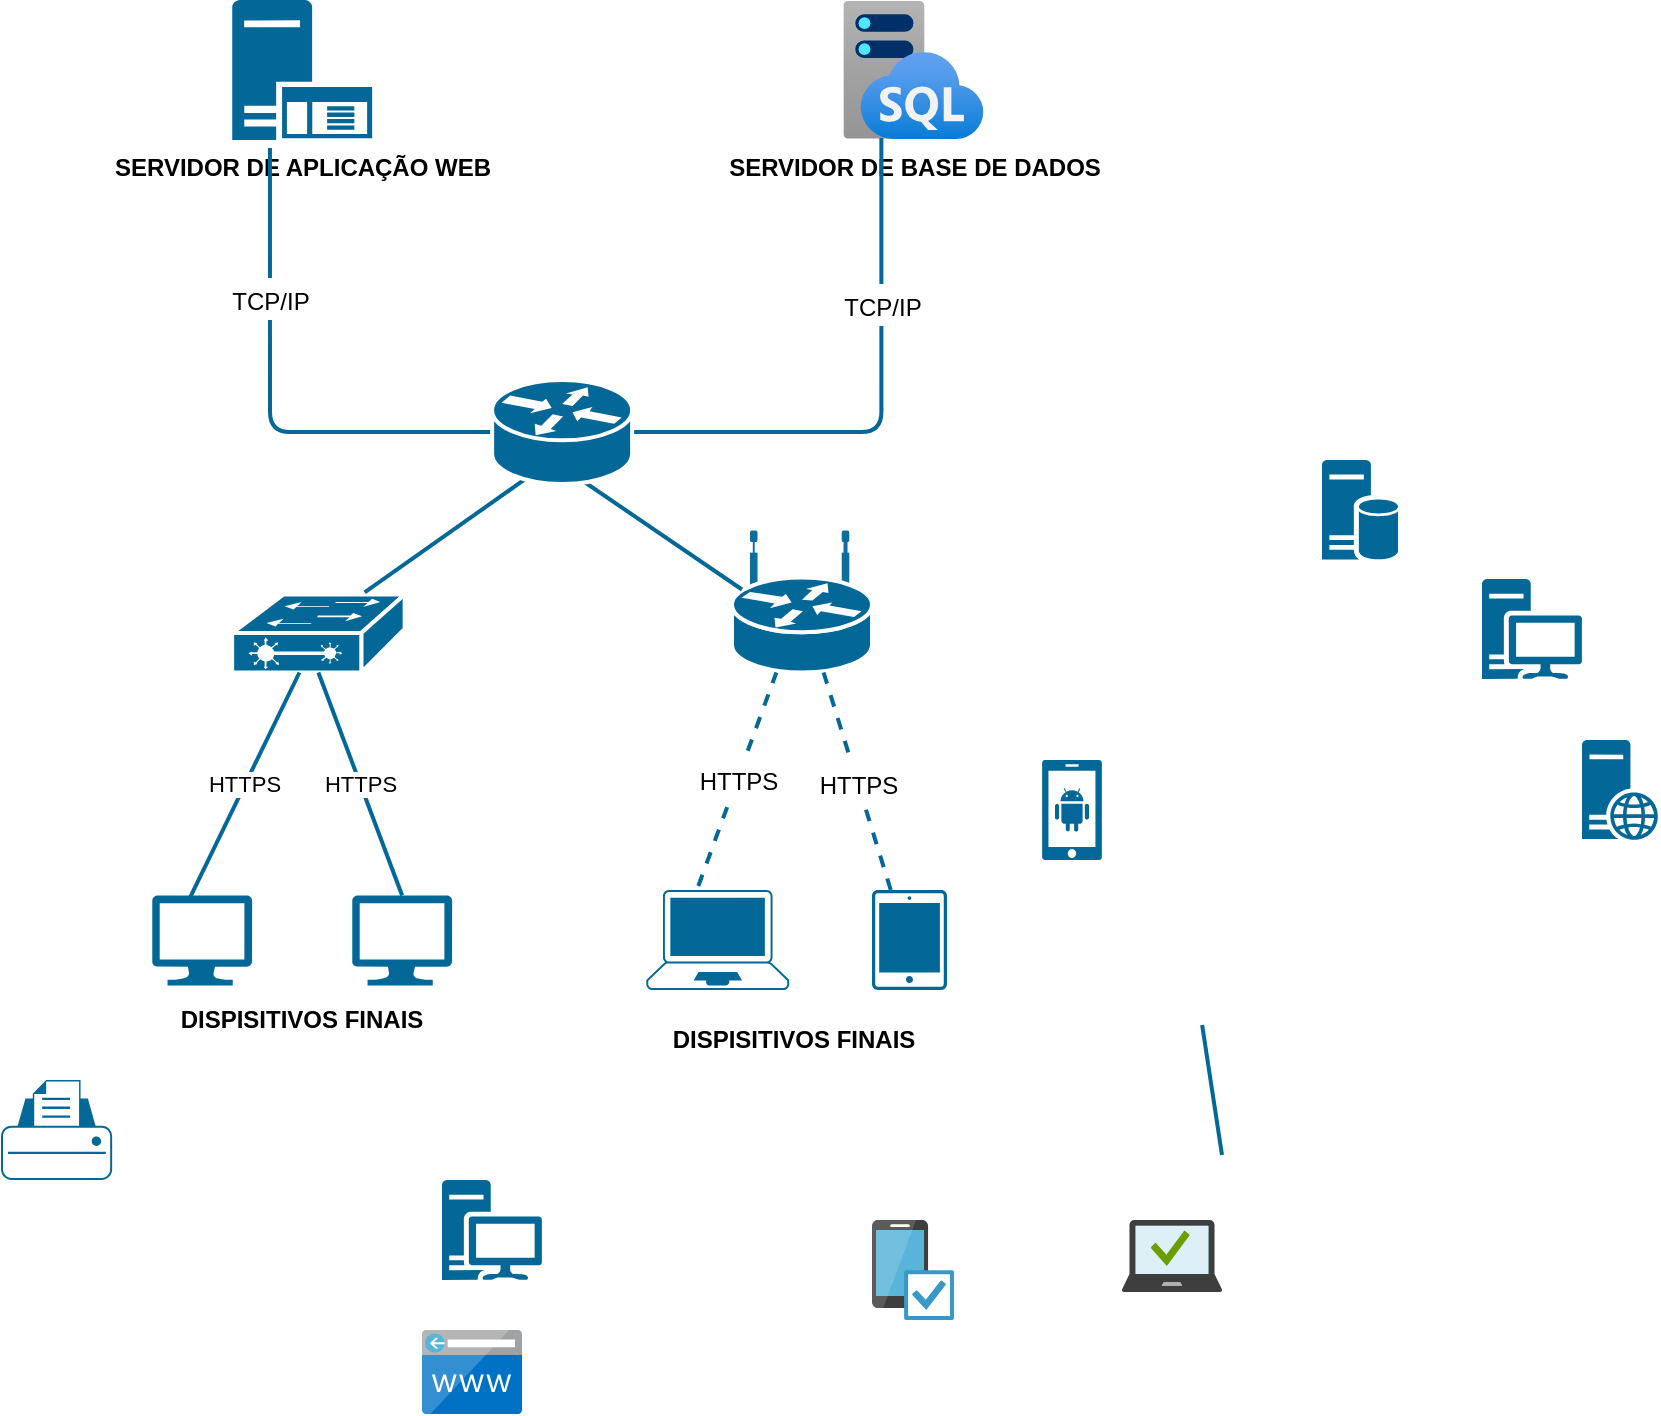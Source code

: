 <mxfile version="13.9.9" type="device"><diagram id="KyIws8PwaFTV4RIi8Ffd" name="Página-1"><mxGraphModel dx="1102" dy="668" grid="1" gridSize="10" guides="1" tooltips="1" connect="1" arrows="1" fold="1" page="1" pageScale="1" pageWidth="1169" pageHeight="827" math="0" shadow="0"><root><mxCell id="0"/><mxCell id="1" parent="0"/><mxCell id="FYyA16Wkgse93ONj4zsW-4" value="" style="shape=mxgraph.cisco.switches.layer_2_remote_switch;html=1;pointerEvents=1;dashed=0;fillColor=#036897;strokeColor=#ffffff;strokeWidth=2;verticalLabelPosition=bottom;verticalAlign=top;align=center;outlineConnect=0;" parent="1" vertex="1"><mxGeometry x="125.07" y="387.25" width="86.25" height="39" as="geometry"/></mxCell><mxCell id="FYyA16Wkgse93ONj4zsW-7" value="" style="points=[[0.13,0.02,0],[0.5,0,0],[0.87,0.02,0],[0.885,0.4,0],[0.985,0.985,0],[0.5,1,0],[0.015,0.985,0],[0.115,0.4,0]];verticalLabelPosition=bottom;html=1;verticalAlign=top;aspect=fixed;align=center;pointerEvents=1;shape=mxgraph.cisco19.laptop;strokeColor=none;fillColor=#036897;" parent="1" vertex="1"><mxGeometry x="332.15" y="535" width="71.43" height="50" as="geometry"/></mxCell><mxCell id="FYyA16Wkgse93ONj4zsW-8" value="" style="points=[[0.015,0.015,0],[0.985,0.015,0],[0.985,0.985,0],[0.015,0.985,0],[0.25,0,0],[0.5,0,0],[0.75,0,0],[1,0.25,0],[1,0.5,0],[1,0.75,0],[0.75,1,0],[0.5,1,0],[0.25,1,0],[0,0.75,0],[0,0.5,0],[0,0.25,0]];verticalLabelPosition=bottom;html=1;verticalAlign=top;aspect=fixed;align=center;pointerEvents=1;shape=mxgraph.cisco19.handheld;strokeColor=none;fillColor=#036897;" parent="1" vertex="1"><mxGeometry x="445" y="535" width="37.5" height="50" as="geometry"/></mxCell><mxCell id="FYyA16Wkgse93ONj4zsW-9" value="" style="points=[[0.22,0.185,0],[0.5,0,0],[0.78,0.185,0],[0.975,0.49,0],[1,0.73,0],[0.975,0.97,0],[0.5,1,0],[0.025,0.97,0],[0,0.73,0],[0.025,0.49,0]];verticalLabelPosition=bottom;html=1;verticalAlign=top;aspect=fixed;align=center;pointerEvents=1;shape=mxgraph.cisco19.printer;strokeColor=none;fillColor=#036897;" parent="1" vertex="1"><mxGeometry x="9.51" y="630" width="55.56" height="50" as="geometry"/></mxCell><mxCell id="FYyA16Wkgse93ONj4zsW-14" value="&lt;b&gt;&lt;font style=&quot;font-size: 12px&quot;&gt;SERVIDOR DE BASE DE DADOS&lt;/font&gt;&lt;/b&gt;" style="html=1;points=[];align=center;image;fontSize=12;image=img/lib/azure2/databases/SQL_Managed_Instance.svg;fillColor=#000000;" parent="1" vertex="1"><mxGeometry x="430.71" y="90" width="70" height="70" as="geometry"/></mxCell><mxCell id="Gz5b_XdKNaJvXIQHQRqq-1" value="" style="shape=mxgraph.cisco.routers.wireless_router;html=1;pointerEvents=1;dashed=0;fillColor=#036897;strokeColor=#ffffff;strokeWidth=2;verticalLabelPosition=bottom;verticalAlign=top;align=center;outlineConnect=0;" vertex="1" parent="1"><mxGeometry x="375" y="356.25" width="70" height="70" as="geometry"/></mxCell><mxCell id="Gz5b_XdKNaJvXIQHQRqq-5" value="" style="endArrow=none;html=1;exitX=0.768;exitY=-0.026;exitDx=0;exitDy=0;exitPerimeter=0;strokeWidth=2;strokeColor=#036897;entryX=0.429;entryY=0.769;entryDx=0;entryDy=0;entryPerimeter=0;" edge="1" parent="1" source="FYyA16Wkgse93ONj4zsW-4" target="FYyA16Wkgse93ONj4zsW-1"><mxGeometry width="50" height="50" relative="1" as="geometry"><mxPoint x="560" y="470" as="sourcePoint"/><mxPoint x="340" y="380" as="targetPoint"/></mxGeometry></mxCell><mxCell id="Gz5b_XdKNaJvXIQHQRqq-6" value="" style="endArrow=none;html=1;entryX=0.071;entryY=0.407;entryDx=0;entryDy=0;entryPerimeter=0;exitX=0.429;exitY=0.769;exitDx=0;exitDy=0;exitPerimeter=0;strokeWidth=2;strokeColor=#036897;" edge="1" parent="1" source="FYyA16Wkgse93ONj4zsW-1" target="Gz5b_XdKNaJvXIQHQRqq-1"><mxGeometry width="50" height="50" relative="1" as="geometry"><mxPoint x="560" y="470" as="sourcePoint"/><mxPoint x="460" y="430" as="targetPoint"/></mxGeometry></mxCell><mxCell id="Gz5b_XdKNaJvXIQHQRqq-9" value="" style="endArrow=none;html=1;strokeColor=#036897;strokeWidth=2;exitX=0.5;exitY=1;exitDx=0;exitDy=0;exitPerimeter=0;" edge="1" parent="1"><mxGeometry width="50" height="50" relative="1" as="geometry"><mxPoint x="610.07" y="602.5" as="sourcePoint"/><mxPoint x="620" y="667.5" as="targetPoint"/></mxGeometry></mxCell><mxCell id="Gz5b_XdKNaJvXIQHQRqq-10" value="&lt;font size=&quot;1&quot;&gt;&lt;b style=&quot;font-size: 12px&quot;&gt;SERVIDOR DE APLICAÇÃO WEB&lt;/b&gt;&lt;/font&gt;" style="pointerEvents=1;shadow=0;dashed=0;html=1;strokeColor=none;labelPosition=center;verticalLabelPosition=bottom;verticalAlign=top;align=center;shape=mxgraph.mscae.enterprise.application_server;fillColor=#036897;" vertex="1" parent="1"><mxGeometry x="125.07" y="90" width="70" height="70" as="geometry"/></mxCell><mxCell id="Gz5b_XdKNaJvXIQHQRqq-12" value="" style="aspect=fixed;pointerEvents=1;shadow=0;dashed=0;html=1;strokeColor=none;labelPosition=center;verticalLabelPosition=bottom;verticalAlign=top;align=center;shape=mxgraph.mscae.enterprise.workstation_client;fontSize=18;fillColor=#036897;" vertex="1" parent="1"><mxGeometry x="230" y="680" width="50" height="50" as="geometry"/></mxCell><mxCell id="Gz5b_XdKNaJvXIQHQRqq-13" value="" style="aspect=fixed;pointerEvents=1;shadow=0;dashed=0;html=1;strokeColor=none;labelPosition=center;verticalLabelPosition=bottom;verticalAlign=top;align=center;shape=mxgraph.mscae.enterprise.database_server;fontSize=18;fillColor=#036897;" vertex="1" parent="1"><mxGeometry x="670" y="320" width="38" height="50" as="geometry"/></mxCell><mxCell id="Gz5b_XdKNaJvXIQHQRqq-14" value="" style="aspect=fixed;pointerEvents=1;shadow=0;dashed=0;html=1;strokeColor=none;labelPosition=center;verticalLabelPosition=bottom;verticalAlign=top;align=center;shape=mxgraph.mscae.enterprise.web_server;fontSize=18;fillColor=#036897;" vertex="1" parent="1"><mxGeometry x="800" y="460" width="38" height="50" as="geometry"/></mxCell><mxCell id="Gz5b_XdKNaJvXIQHQRqq-15" value="" style="aspect=fixed;pointerEvents=1;shadow=0;dashed=0;html=1;strokeColor=none;labelPosition=center;verticalLabelPosition=bottom;verticalAlign=top;align=center;shape=mxgraph.mscae.enterprise.workstation_client;fontSize=18;fillColor=#036897;" vertex="1" parent="1"><mxGeometry x="750" y="379.5" width="50" height="50" as="geometry"/></mxCell><mxCell id="Gz5b_XdKNaJvXIQHQRqq-16" value="" style="aspect=fixed;pointerEvents=1;shadow=0;dashed=0;html=1;strokeColor=none;labelPosition=center;verticalLabelPosition=bottom;verticalAlign=top;align=center;shape=mxgraph.azure.computer;fontSize=18;fillColor=#036897;" vertex="1" parent="1"><mxGeometry x="85.07" y="537.75" width="50" height="45" as="geometry"/></mxCell><mxCell id="Gz5b_XdKNaJvXIQHQRqq-17" value="" style="aspect=fixed;pointerEvents=1;shadow=0;dashed=0;html=1;strokeColor=none;labelPosition=center;verticalLabelPosition=bottom;verticalAlign=top;align=center;shape=mxgraph.mscae.enterprise.android_phone;fontSize=18;fillColor=#036897;" vertex="1" parent="1"><mxGeometry x="530" y="470" width="30" height="50" as="geometry"/></mxCell><mxCell id="Gz5b_XdKNaJvXIQHQRqq-18" value="" style="aspect=fixed;html=1;points=[];align=center;image;fontSize=12;image=img/lib/mscae/Device_Compliance.svg;fillColor=#036897;gradientColor=#ffffff;" vertex="1" parent="1"><mxGeometry x="445" y="700" width="41" height="50" as="geometry"/></mxCell><mxCell id="Gz5b_XdKNaJvXIQHQRqq-19" value="" style="aspect=fixed;html=1;points=[];align=center;image;fontSize=12;image=img/lib/mscae/Managed_Desktop.svg;fillColor=#036897;gradientColor=#ffffff;" vertex="1" parent="1"><mxGeometry x="570" y="700" width="50" height="36" as="geometry"/></mxCell><mxCell id="Gz5b_XdKNaJvXIQHQRqq-20" value="" style="aspect=fixed;html=1;points=[];align=center;image;fontSize=12;image=img/lib/mscae/CustomDomain.svg;fillColor=#036897;gradientColor=#ffffff;" vertex="1" parent="1"><mxGeometry x="220" y="755" width="50" height="42" as="geometry"/></mxCell><mxCell id="Gz5b_XdKNaJvXIQHQRqq-22" value="&lt;font style=&quot;font-size: 12px&quot;&gt;TCP/IP&lt;/font&gt;" style="endArrow=none;html=1;strokeColor=#036897;strokeWidth=2;fontSize=18;entryX=0.27;entryY=1.057;entryDx=0;entryDy=0;entryPerimeter=0;exitX=0;exitY=0.5;exitDx=0;exitDy=0;exitPerimeter=0;edgeStyle=orthogonalEdgeStyle;" edge="1" parent="1" source="FYyA16Wkgse93ONj4zsW-1" target="Gz5b_XdKNaJvXIQHQRqq-10"><mxGeometry x="0.411" width="50" height="50" relative="1" as="geometry"><mxPoint x="150" y="350" as="sourcePoint"/><mxPoint x="150" y="270" as="targetPoint"/><mxPoint as="offset"/></mxGeometry></mxCell><mxCell id="Gz5b_XdKNaJvXIQHQRqq-23" value="&lt;font style=&quot;font-size: 12px&quot;&gt;TCP/IP&lt;/font&gt;" style="endArrow=none;html=1;strokeColor=#036897;strokeWidth=2;fontSize=18;exitX=1;exitY=0.5;exitDx=0;exitDy=0;exitPerimeter=0;edgeStyle=orthogonalEdgeStyle;entryX=0.271;entryY=0.986;entryDx=0;entryDy=0;entryPerimeter=0;" edge="1" parent="1" source="FYyA16Wkgse93ONj4zsW-1" target="FYyA16Wkgse93ONj4zsW-14"><mxGeometry x="0.393" width="50" height="50" relative="1" as="geometry"><mxPoint x="540" y="362.01" as="sourcePoint"/><mxPoint x="403.97" y="220" as="targetPoint"/><Array as="points"><mxPoint x="450" y="306"/></Array><mxPoint as="offset"/></mxGeometry></mxCell><mxCell id="FYyA16Wkgse93ONj4zsW-1" value="" style="shape=mxgraph.cisco.routers.router;html=1;pointerEvents=1;dashed=0;fillColor=#036897;strokeColor=#ffffff;strokeWidth=2;verticalLabelPosition=bottom;verticalAlign=top;align=center;outlineConnect=0;" parent="1" vertex="1"><mxGeometry x="255.07" y="280" width="70" height="52" as="geometry"/></mxCell><mxCell id="Gz5b_XdKNaJvXIQHQRqq-28" value="" style="aspect=fixed;pointerEvents=1;shadow=0;dashed=0;html=1;strokeColor=none;labelPosition=center;verticalLabelPosition=bottom;verticalAlign=top;align=center;shape=mxgraph.azure.computer;fontSize=18;fillColor=#036897;" vertex="1" parent="1"><mxGeometry x="185.07" y="537.75" width="50" height="45" as="geometry"/></mxCell><mxCell id="Gz5b_XdKNaJvXIQHQRqq-30" value="HTTPS" style="endArrow=none;html=1;entryX=0.38;entryY=0.022;entryDx=0;entryDy=0;entryPerimeter=0;strokeColor=#036897;strokeWidth=2;" edge="1" parent="1" source="FYyA16Wkgse93ONj4zsW-4" target="Gz5b_XdKNaJvXIQHQRqq-16"><mxGeometry width="50" height="50" relative="1" as="geometry"><mxPoint x="145.07" y="437.75" as="sourcePoint"/><mxPoint x="110.14" y="664.25" as="targetPoint"/></mxGeometry></mxCell><mxCell id="Gz5b_XdKNaJvXIQHQRqq-31" value="HTTPS" style="endArrow=none;html=1;entryX=0.5;entryY=0;entryDx=0;entryDy=0;entryPerimeter=0;strokeColor=#036897;strokeWidth=2;exitX=0.5;exitY=1;exitDx=0;exitDy=0;exitPerimeter=0;" edge="1" parent="1" source="FYyA16Wkgse93ONj4zsW-4" target="Gz5b_XdKNaJvXIQHQRqq-28"><mxGeometry width="50" height="50" relative="1" as="geometry"><mxPoint x="145.075" y="437.732" as="sourcePoint"/><mxPoint x="114.07" y="518.74" as="targetPoint"/></mxGeometry></mxCell><mxCell id="Gz5b_XdKNaJvXIQHQRqq-33" value="&lt;font style=&quot;font-size: 12px&quot;&gt;HTTPS&lt;/font&gt;" style="endArrow=none;dashed=1;html=1;strokeColor=#036897;strokeWidth=2;fontSize=18;exitX=0.364;exitY=-0.04;exitDx=0;exitDy=0;exitPerimeter=0;" edge="1" parent="1" source="FYyA16Wkgse93ONj4zsW-7" target="Gz5b_XdKNaJvXIQHQRqq-1"><mxGeometry width="50" height="50" relative="1" as="geometry"><mxPoint x="332.86" y="611.5" as="sourcePoint"/><mxPoint x="382.86" y="561.5" as="targetPoint"/></mxGeometry></mxCell><mxCell id="Gz5b_XdKNaJvXIQHQRqq-34" value="&lt;font style=&quot;font-size: 12px&quot;&gt;HTTPS&lt;/font&gt;" style="endArrow=none;dashed=1;html=1;strokeColor=#036897;strokeWidth=2;fontSize=18;exitX=0.25;exitY=0;exitDx=0;exitDy=0;exitPerimeter=0;" edge="1" parent="1" source="FYyA16Wkgse93ONj4zsW-8" target="Gz5b_XdKNaJvXIQHQRqq-1"><mxGeometry width="50" height="50" relative="1" as="geometry"><mxPoint x="508.861" y="599.5" as="sourcePoint"/><mxPoint x="458.837" y="440" as="targetPoint"/></mxGeometry></mxCell><mxCell id="Gz5b_XdKNaJvXIQHQRqq-36" value="DISPISITIVOS FINAIS" style="text;html=1;strokeColor=none;fillColor=none;align=center;verticalAlign=middle;whiteSpace=wrap;rounded=0;fontSize=12;strokeWidth=1;fontStyle=1" vertex="1" parent="1"><mxGeometry x="65.07" y="590" width="190" height="20" as="geometry"/></mxCell><mxCell id="Gz5b_XdKNaJvXIQHQRqq-37" value="DISPISITIVOS FINAIS" style="text;html=1;strokeColor=none;fillColor=none;align=center;verticalAlign=middle;whiteSpace=wrap;rounded=0;fontSize=12;strokeWidth=1;fontStyle=1" vertex="1" parent="1"><mxGeometry x="310.71" y="600" width="190" height="20" as="geometry"/></mxCell></root></mxGraphModel></diagram></mxfile>